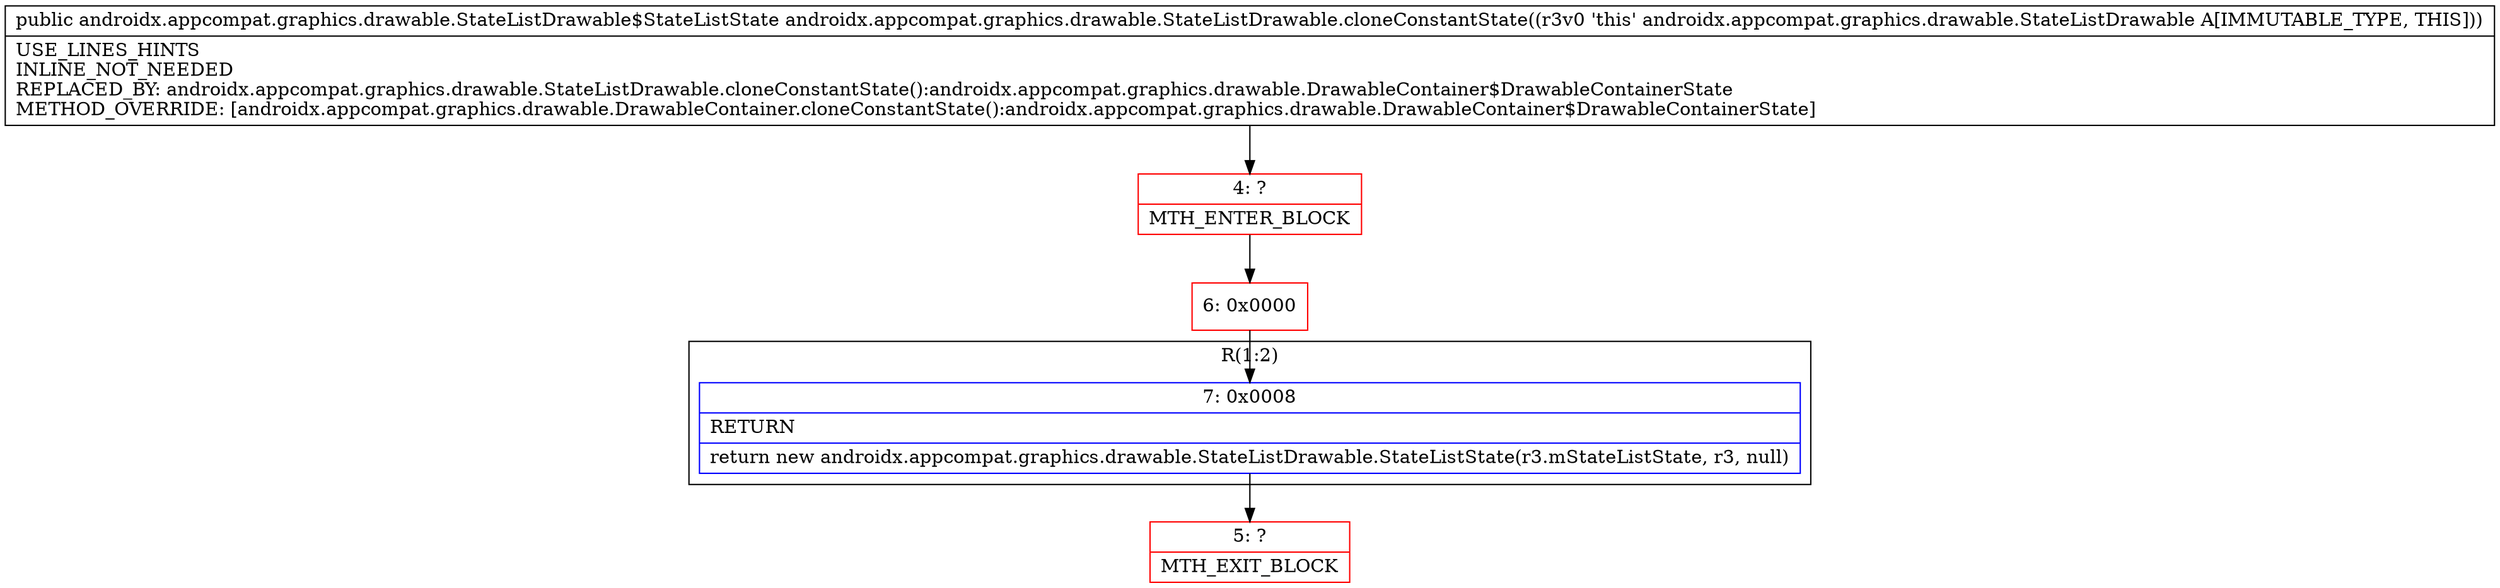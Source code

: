 digraph "CFG forandroidx.appcompat.graphics.drawable.StateListDrawable.cloneConstantState()Landroidx\/appcompat\/graphics\/drawable\/StateListDrawable$StateListState;" {
subgraph cluster_Region_1765976318 {
label = "R(1:2)";
node [shape=record,color=blue];
Node_7 [shape=record,label="{7\:\ 0x0008|RETURN\l|return new androidx.appcompat.graphics.drawable.StateListDrawable.StateListState(r3.mStateListState, r3, null)\l}"];
}
Node_4 [shape=record,color=red,label="{4\:\ ?|MTH_ENTER_BLOCK\l}"];
Node_6 [shape=record,color=red,label="{6\:\ 0x0000}"];
Node_5 [shape=record,color=red,label="{5\:\ ?|MTH_EXIT_BLOCK\l}"];
MethodNode[shape=record,label="{public androidx.appcompat.graphics.drawable.StateListDrawable$StateListState androidx.appcompat.graphics.drawable.StateListDrawable.cloneConstantState((r3v0 'this' androidx.appcompat.graphics.drawable.StateListDrawable A[IMMUTABLE_TYPE, THIS]))  | USE_LINES_HINTS\lINLINE_NOT_NEEDED\lREPLACED_BY: androidx.appcompat.graphics.drawable.StateListDrawable.cloneConstantState():androidx.appcompat.graphics.drawable.DrawableContainer$DrawableContainerState\lMETHOD_OVERRIDE: [androidx.appcompat.graphics.drawable.DrawableContainer.cloneConstantState():androidx.appcompat.graphics.drawable.DrawableContainer$DrawableContainerState]\l}"];
MethodNode -> Node_4;Node_7 -> Node_5;
Node_4 -> Node_6;
Node_6 -> Node_7;
}

